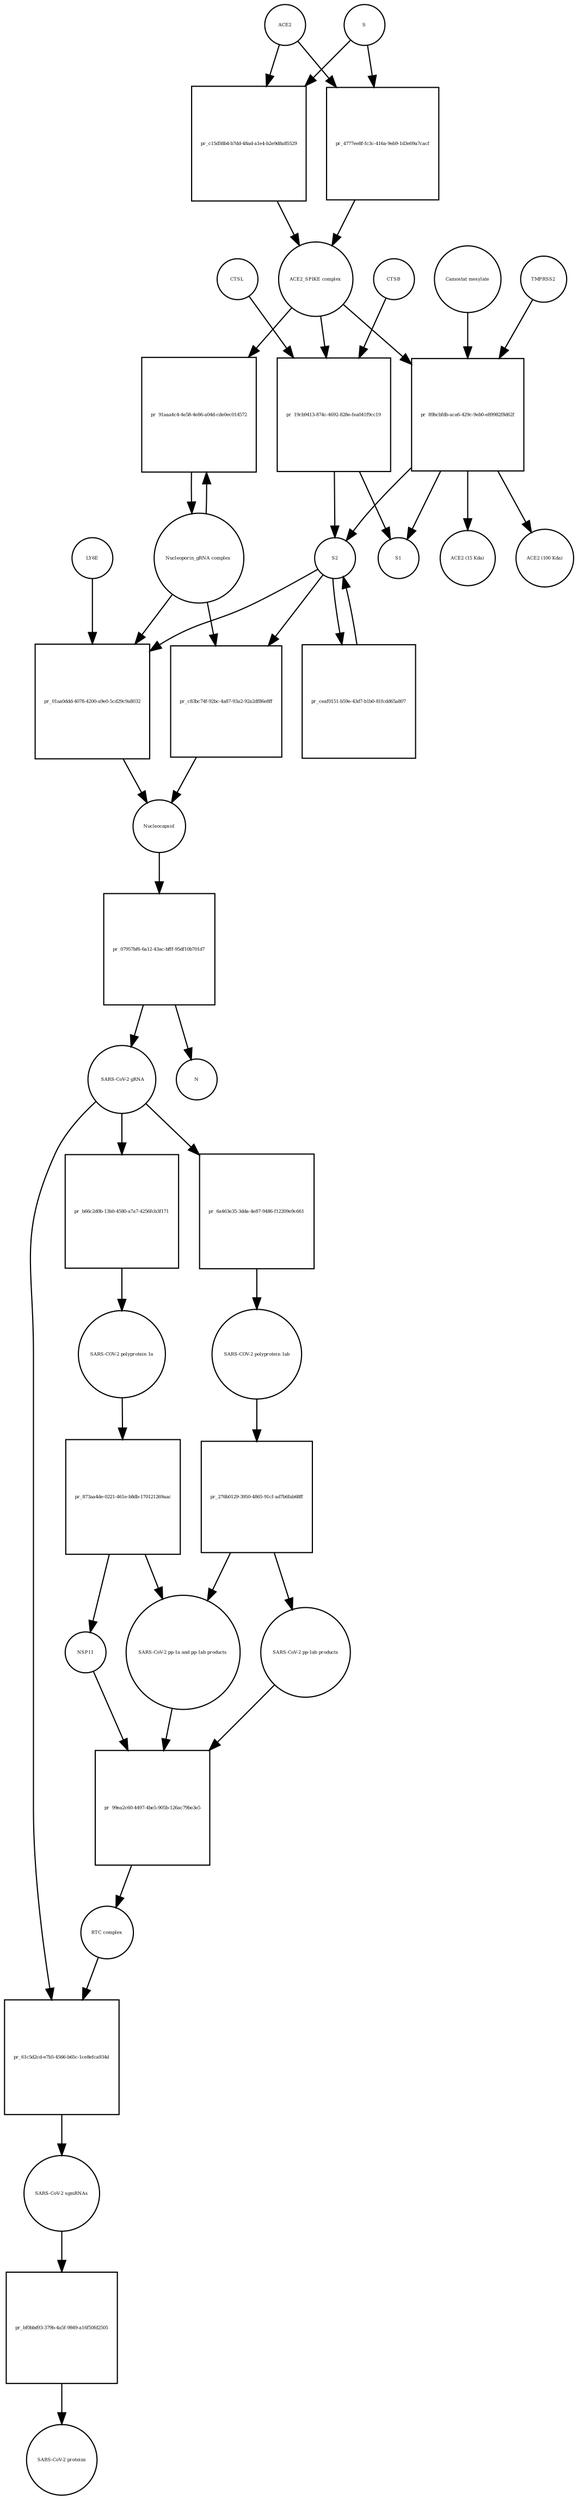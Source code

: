 strict digraph  {
ACE2 [annotation="", bipartite=0, cls=macromolecule, fontsize=4, label=ACE2, shape=circle];
"pr_c15d58b4-b7dd-48ad-a1e4-b2e9d8a85529" [annotation="", bipartite=1, cls=process, fontsize=4, label="pr_c15d58b4-b7dd-48ad-a1e4-b2e9d8a85529", shape=square];
"ACE2_SPIKE complex" [annotation="", bipartite=0, cls=complex, fontsize=4, label="ACE2_SPIKE complex", shape=circle];
S [annotation="", bipartite=0, cls="macromolecule multimer", fontsize=4, label=S, shape=circle];
"Nucleoporin_gRNA complex " [annotation="", bipartite=0, cls=complex, fontsize=4, label="Nucleoporin_gRNA complex ", shape=circle];
"pr_91aaa4c4-4e58-4e86-a04d-cde0ec014572" [annotation="", bipartite=1, cls=process, fontsize=4, label="pr_91aaa4c4-4e58-4e86-a04d-cde0ec014572", shape=square];
"pr_19cb9413-874c-4692-828e-fea041f9cc19" [annotation="", bipartite=1, cls=process, fontsize=4, label="pr_19cb9413-874c-4692-828e-fea041f9cc19", shape=square];
S2 [annotation="", bipartite=0, cls=macromolecule, fontsize=4, label=S2, shape=circle];
CTSB [annotation="", bipartite=0, cls=macromolecule, fontsize=4, label=CTSB, shape=circle];
CTSL [annotation="", bipartite=0, cls=macromolecule, fontsize=4, label=CTSL, shape=circle];
S1 [annotation="", bipartite=0, cls=macromolecule, fontsize=4, label=S1, shape=circle];
"pr_89bcbfdb-aca6-429c-9eb0-e89982f8d62f" [annotation="", bipartite=1, cls=process, fontsize=4, label="pr_89bcbfdb-aca6-429c-9eb0-e89982f8d62f", shape=square];
TMPRSS2 [annotation="", bipartite=0, cls=macromolecule, fontsize=4, label=TMPRSS2, shape=circle];
"Camostat mesylate" [annotation="urn_miriam_pubchem.compound_2536", bipartite=0, cls="simple chemical", fontsize=4, label="Camostat mesylate", shape=circle];
"ACE2 (15 Kda)" [annotation="", bipartite=0, cls=macromolecule, fontsize=4, label="ACE2 (15 Kda)", shape=circle];
"ACE2 (100 Kda)" [annotation="", bipartite=0, cls=macromolecule, fontsize=4, label="ACE2 (100 Kda)", shape=circle];
"pr_4777ee8f-fc3c-416a-9eb9-1d3e09a7cacf" [annotation="", bipartite=1, cls=process, fontsize=4, label="pr_4777ee8f-fc3c-416a-9eb9-1d3e09a7cacf", shape=square];
"pr_01aa0ddd-4078-4200-a9e0-5cd29c9a8032" [annotation="", bipartite=1, cls=process, fontsize=4, label="pr_01aa0ddd-4078-4200-a9e0-5cd29c9a8032", shape=square];
Nucleocapsid [annotation="", bipartite=0, cls=complex, fontsize=4, label=Nucleocapsid, shape=circle];
LY6E [annotation="", bipartite=0, cls=macromolecule, fontsize=4, label=LY6E, shape=circle];
"pr_ceaf0151-b59e-43d7-b1b0-81fcdd65a807" [annotation="", bipartite=1, cls=process, fontsize=4, label="pr_ceaf0151-b59e-43d7-b1b0-81fcdd65a807", shape=square];
"pr_c83bc74f-92bc-4a87-93a2-92a2df86e8ff" [annotation="", bipartite=1, cls=process, fontsize=4, label="pr_c83bc74f-92bc-4a87-93a2-92a2df86e8ff", shape=square];
" SARS-CoV-2 gRNA" [annotation="", bipartite=0, cls="nucleic acid feature", fontsize=4, label=" SARS-CoV-2 gRNA", shape=circle];
"pr_6a463e35-3dda-4e87-9486-f12209e9c661" [annotation="", bipartite=1, cls=process, fontsize=4, label="pr_6a463e35-3dda-4e87-9486-f12209e9c661", shape=square];
"SARS-COV-2 polyprotein 1ab" [annotation="", bipartite=0, cls=macromolecule, fontsize=4, label="SARS-COV-2 polyprotein 1ab", shape=circle];
"pr_07957bf6-6a12-43ac-bfff-95df10b701d7" [annotation="", bipartite=1, cls=process, fontsize=4, label="pr_07957bf6-6a12-43ac-bfff-95df10b701d7", shape=square];
N [annotation="", bipartite=0, cls=macromolecule, fontsize=4, label=N, shape=circle];
"pr_61c5d2cd-e7b5-4566-b65c-1ce8efca934d" [annotation="", bipartite=1, cls=process, fontsize=4, label="pr_61c5d2cd-e7b5-4566-b65c-1ce8efca934d", shape=square];
"SARS-CoV-2 sgmRNAs" [annotation="", bipartite=0, cls=complex, fontsize=4, label="SARS-CoV-2 sgmRNAs", shape=circle];
"RTC complex" [annotation="", bipartite=0, cls=complex, fontsize=4, label="RTC complex", shape=circle];
"pr_bf0bbd93-379b-4a5f-9849-a16f50fd2505" [annotation="", bipartite=1, cls=process, fontsize=4, label="pr_bf0bbd93-379b-4a5f-9849-a16f50fd2505", shape=square];
"SARS-CoV-2 proteins" [annotation="", bipartite=0, cls=complex, fontsize=4, label="SARS-CoV-2 proteins", shape=circle];
"pr_276b0129-3950-4865-91cf-ad7b6fab68ff" [annotation="", bipartite=1, cls=process, fontsize=4, label="pr_276b0129-3950-4865-91cf-ad7b6fab68ff", shape=square];
"SARS-CoV-2 pp-1ab products" [annotation="", bipartite=0, cls=complex, fontsize=4, label="SARS-CoV-2 pp-1ab products", shape=circle];
"SARS-CoV-2 pp-1a and pp-1ab products" [annotation="", bipartite=0, cls=complex, fontsize=4, label="SARS-CoV-2 pp-1a and pp-1ab products", shape=circle];
"pr_99ea2c60-4497-4be5-905b-126ac79be3e5" [annotation="", bipartite=1, cls=process, fontsize=4, label="pr_99ea2c60-4497-4be5-905b-126ac79be3e5", shape=square];
NSP11 [annotation="", bipartite=0, cls=macromolecule, fontsize=4, label=NSP11, shape=circle];
"SARS-COV-2 polyprotein 1a" [annotation="", bipartite=0, cls=macromolecule, fontsize=4, label="SARS-COV-2 polyprotein 1a", shape=circle];
"pr_873aa4de-0221-461e-b8db-170121269aac" [annotation="", bipartite=1, cls=process, fontsize=4, label="pr_873aa4de-0221-461e-b8db-170121269aac", shape=square];
"pr_b66c2d0b-13b0-4580-a7a7-4256fcb3f171" [annotation="", bipartite=1, cls=process, fontsize=4, label="pr_b66c2d0b-13b0-4580-a7a7-4256fcb3f171", shape=square];
ACE2 -> "pr_c15d58b4-b7dd-48ad-a1e4-b2e9d8a85529"  [annotation="", interaction_type=consumption];
ACE2 -> "pr_4777ee8f-fc3c-416a-9eb9-1d3e09a7cacf"  [annotation="", interaction_type=consumption];
"pr_c15d58b4-b7dd-48ad-a1e4-b2e9d8a85529" -> "ACE2_SPIKE complex"  [annotation="", interaction_type=production];
"ACE2_SPIKE complex" -> "pr_91aaa4c4-4e58-4e86-a04d-cde0ec014572"  [annotation="urn_miriam_pubmed_32142651|urn_miriam_pubmed_32094589", interaction_type=stimulation];
"ACE2_SPIKE complex" -> "pr_19cb9413-874c-4692-828e-fea041f9cc19"  [annotation="", interaction_type=consumption];
"ACE2_SPIKE complex" -> "pr_89bcbfdb-aca6-429c-9eb0-e89982f8d62f"  [annotation="", interaction_type=consumption];
S -> "pr_c15d58b4-b7dd-48ad-a1e4-b2e9d8a85529"  [annotation="", interaction_type=consumption];
S -> "pr_4777ee8f-fc3c-416a-9eb9-1d3e09a7cacf"  [annotation="", interaction_type=consumption];
"Nucleoporin_gRNA complex " -> "pr_91aaa4c4-4e58-4e86-a04d-cde0ec014572"  [annotation="", interaction_type=consumption];
"Nucleoporin_gRNA complex " -> "pr_01aa0ddd-4078-4200-a9e0-5cd29c9a8032"  [annotation="", interaction_type=consumption];
"Nucleoporin_gRNA complex " -> "pr_c83bc74f-92bc-4a87-93a2-92a2df86e8ff"  [annotation="", interaction_type=consumption];
"pr_91aaa4c4-4e58-4e86-a04d-cde0ec014572" -> "Nucleoporin_gRNA complex "  [annotation="", interaction_type=production];
"pr_19cb9413-874c-4692-828e-fea041f9cc19" -> S2  [annotation="", interaction_type=production];
"pr_19cb9413-874c-4692-828e-fea041f9cc19" -> S1  [annotation="", interaction_type=production];
S2 -> "pr_01aa0ddd-4078-4200-a9e0-5cd29c9a8032"  [annotation="urn_miriam_doi_10.1101%2F2020.03.05.979260|urn_miriam_doi_10.1101%2F2020.04.02.021469", interaction_type=stimulation];
S2 -> "pr_ceaf0151-b59e-43d7-b1b0-81fcdd65a807"  [annotation="", interaction_type=consumption];
S2 -> "pr_c83bc74f-92bc-4a87-93a2-92a2df86e8ff"  [annotation="", interaction_type=stimulation];
CTSB -> "pr_19cb9413-874c-4692-828e-fea041f9cc19"  [annotation=urn_miriam_pubmed_32142651, interaction_type=catalysis];
CTSL -> "pr_19cb9413-874c-4692-828e-fea041f9cc19"  [annotation=urn_miriam_pubmed_32142651, interaction_type=catalysis];
"pr_89bcbfdb-aca6-429c-9eb0-e89982f8d62f" -> S2  [annotation="", interaction_type=production];
"pr_89bcbfdb-aca6-429c-9eb0-e89982f8d62f" -> S1  [annotation="", interaction_type=production];
"pr_89bcbfdb-aca6-429c-9eb0-e89982f8d62f" -> "ACE2 (15 Kda)"  [annotation="", interaction_type=production];
"pr_89bcbfdb-aca6-429c-9eb0-e89982f8d62f" -> "ACE2 (100 Kda)"  [annotation="", interaction_type=production];
TMPRSS2 -> "pr_89bcbfdb-aca6-429c-9eb0-e89982f8d62f"  [annotation="urn_miriam_pubmed_32142651|urn_miriam_pubmed_32094589|urn_miriam_pubmed_24227843", interaction_type=catalysis];
"Camostat mesylate" -> "pr_89bcbfdb-aca6-429c-9eb0-e89982f8d62f"  [annotation="urn_miriam_pubmed_32142651|urn_miriam_pubmed_32094589|urn_miriam_pubmed_24227843", interaction_type=inhibition];
"pr_4777ee8f-fc3c-416a-9eb9-1d3e09a7cacf" -> "ACE2_SPIKE complex"  [annotation="", interaction_type=production];
"pr_01aa0ddd-4078-4200-a9e0-5cd29c9a8032" -> Nucleocapsid  [annotation="", interaction_type=production];
Nucleocapsid -> "pr_07957bf6-6a12-43ac-bfff-95df10b701d7"  [annotation="", interaction_type=consumption];
LY6E -> "pr_01aa0ddd-4078-4200-a9e0-5cd29c9a8032"  [annotation="urn_miriam_doi_10.1101%2F2020.03.05.979260|urn_miriam_doi_10.1101%2F2020.04.02.021469", interaction_type=inhibition];
"pr_ceaf0151-b59e-43d7-b1b0-81fcdd65a807" -> S2  [annotation="", interaction_type=production];
"pr_c83bc74f-92bc-4a87-93a2-92a2df86e8ff" -> Nucleocapsid  [annotation="", interaction_type=production];
" SARS-CoV-2 gRNA" -> "pr_6a463e35-3dda-4e87-9486-f12209e9c661"  [annotation="", interaction_type=consumption];
" SARS-CoV-2 gRNA" -> "pr_61c5d2cd-e7b5-4566-b65c-1ce8efca934d"  [annotation="", interaction_type=consumption];
" SARS-CoV-2 gRNA" -> "pr_b66c2d0b-13b0-4580-a7a7-4256fcb3f171"  [annotation="", interaction_type=consumption];
"pr_6a463e35-3dda-4e87-9486-f12209e9c661" -> "SARS-COV-2 polyprotein 1ab"  [annotation="", interaction_type=production];
"SARS-COV-2 polyprotein 1ab" -> "pr_276b0129-3950-4865-91cf-ad7b6fab68ff"  [annotation=urn_miriam_pubmed_31226023, interaction_type=catalysis];
"pr_07957bf6-6a12-43ac-bfff-95df10b701d7" -> " SARS-CoV-2 gRNA"  [annotation="", interaction_type=production];
"pr_07957bf6-6a12-43ac-bfff-95df10b701d7" -> N  [annotation="", interaction_type=production];
"pr_61c5d2cd-e7b5-4566-b65c-1ce8efca934d" -> "SARS-CoV-2 sgmRNAs"  [annotation="", interaction_type=production];
"SARS-CoV-2 sgmRNAs" -> "pr_bf0bbd93-379b-4a5f-9849-a16f50fd2505"  [annotation="", interaction_type=consumption];
"RTC complex" -> "pr_61c5d2cd-e7b5-4566-b65c-1ce8efca934d"  [annotation=urn_miriam_pubmed_31226023, interaction_type="necessary stimulation"];
"pr_bf0bbd93-379b-4a5f-9849-a16f50fd2505" -> "SARS-CoV-2 proteins"  [annotation="", interaction_type=production];
"pr_276b0129-3950-4865-91cf-ad7b6fab68ff" -> "SARS-CoV-2 pp-1ab products"  [annotation="", interaction_type=production];
"pr_276b0129-3950-4865-91cf-ad7b6fab68ff" -> "SARS-CoV-2 pp-1a and pp-1ab products"  [annotation="", interaction_type=production];
"SARS-CoV-2 pp-1ab products" -> "pr_99ea2c60-4497-4be5-905b-126ac79be3e5"  [annotation="", interaction_type=consumption];
"SARS-CoV-2 pp-1a and pp-1ab products" -> "pr_99ea2c60-4497-4be5-905b-126ac79be3e5"  [annotation="", interaction_type=consumption];
"pr_99ea2c60-4497-4be5-905b-126ac79be3e5" -> "RTC complex"  [annotation="", interaction_type=production];
NSP11 -> "pr_99ea2c60-4497-4be5-905b-126ac79be3e5"  [annotation="", interaction_type=consumption];
"SARS-COV-2 polyprotein 1a" -> "pr_873aa4de-0221-461e-b8db-170121269aac"  [annotation=urn_miriam_pubmed_31226023, interaction_type=catalysis];
"pr_873aa4de-0221-461e-b8db-170121269aac" -> NSP11  [annotation="", interaction_type=production];
"pr_873aa4de-0221-461e-b8db-170121269aac" -> "SARS-CoV-2 pp-1a and pp-1ab products"  [annotation="", interaction_type=production];
"pr_b66c2d0b-13b0-4580-a7a7-4256fcb3f171" -> "SARS-COV-2 polyprotein 1a"  [annotation="", interaction_type=production];
}
